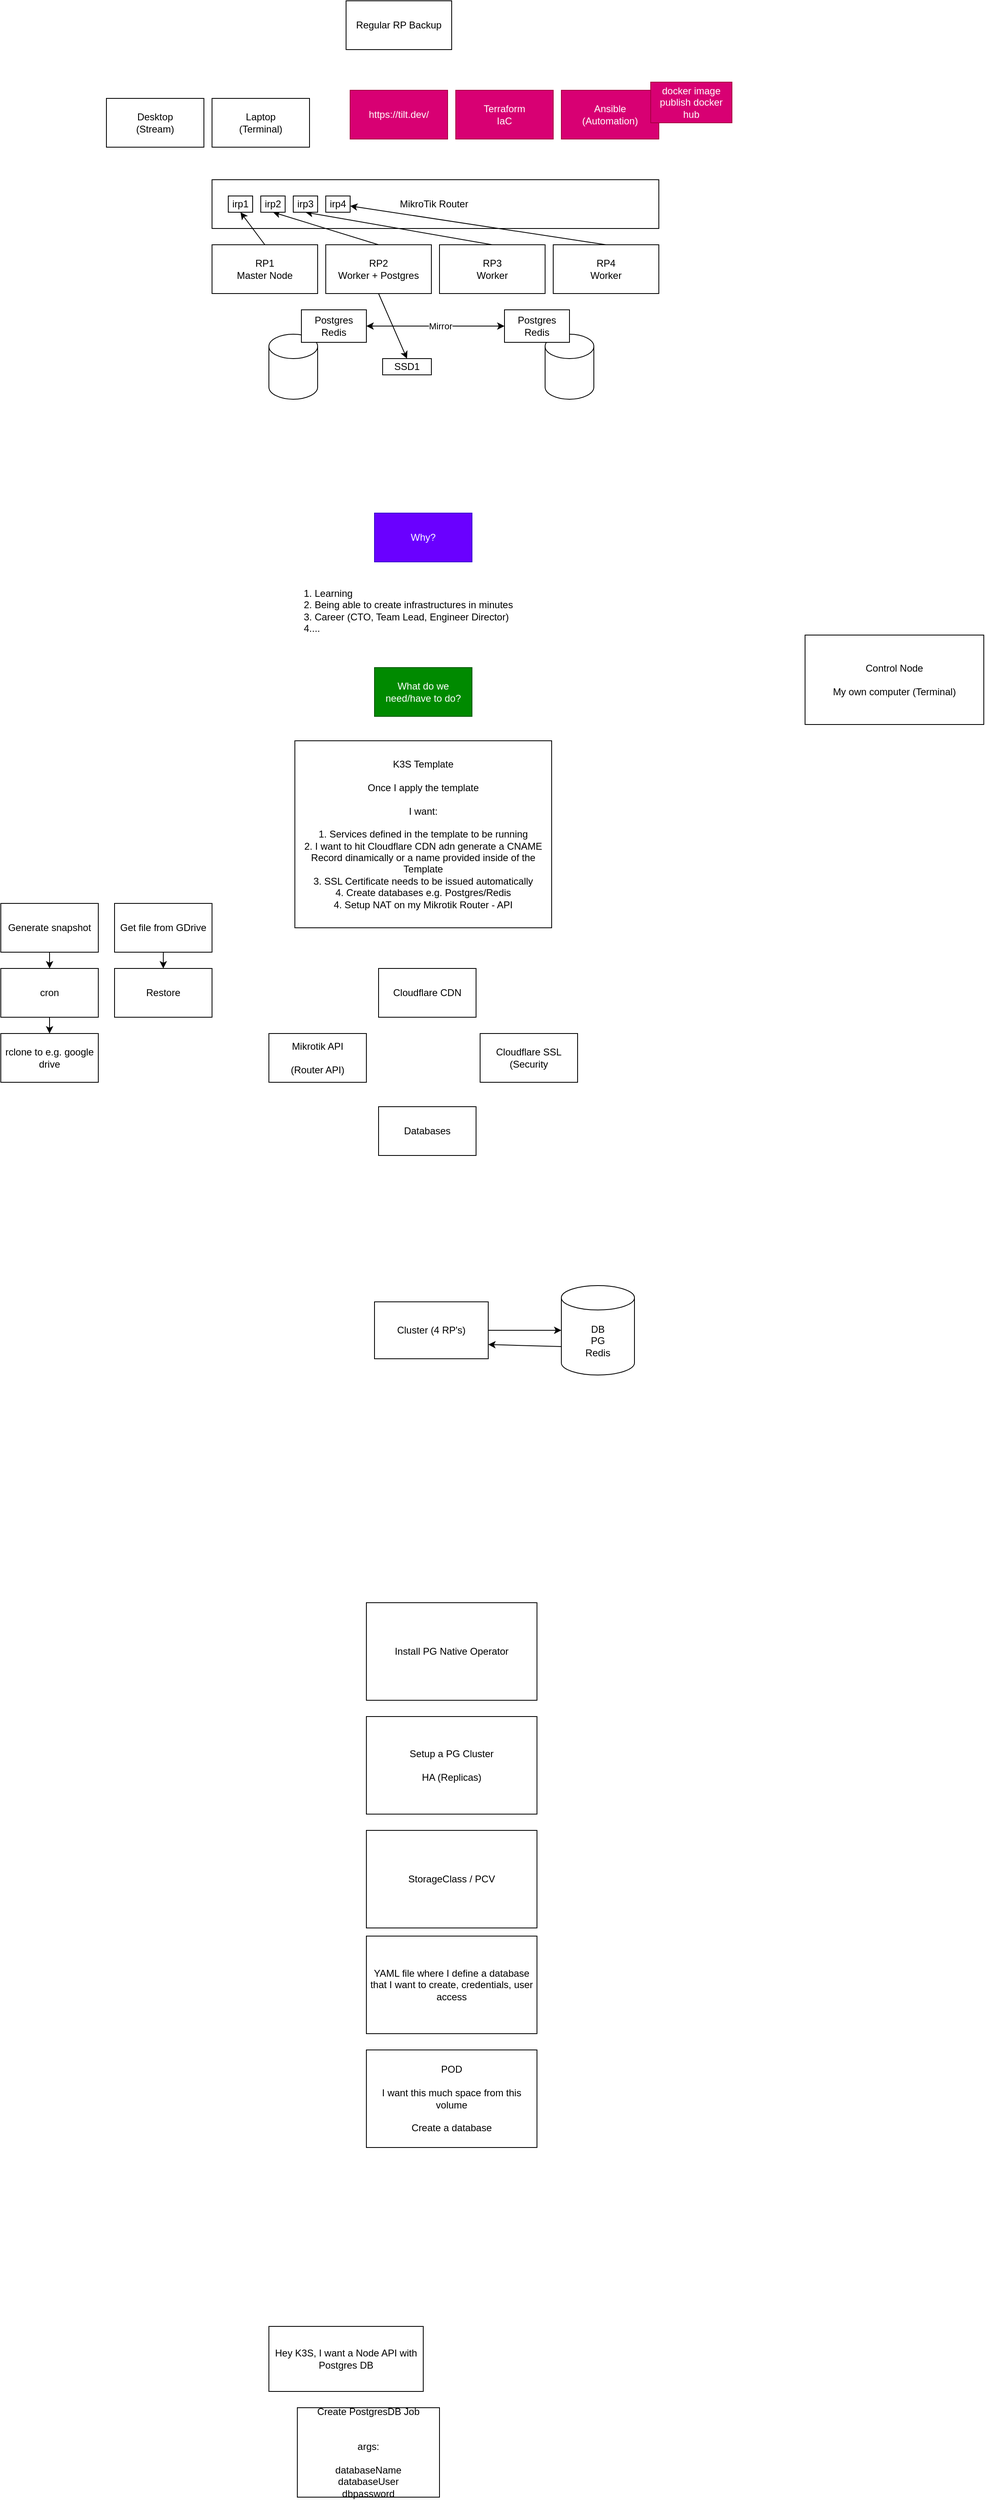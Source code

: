<mxfile>
    <diagram id="xSF78wGyMEVJKY8dEps5" name="Page-1">
        <mxGraphModel dx="1433" dy="1467" grid="1" gridSize="10" guides="1" tooltips="1" connect="1" arrows="1" fold="1" page="1" pageScale="1" pageWidth="850" pageHeight="1100" math="0" shadow="0">
            <root>
                <mxCell id="0"/>
                <mxCell id="1" parent="0"/>
                <mxCell id="2" value="MikroTik Router&amp;nbsp;" style="rounded=0;whiteSpace=wrap;html=1;" parent="1" vertex="1">
                    <mxGeometry x="140" y="130" width="550" height="60" as="geometry"/>
                </mxCell>
                <mxCell id="12" style="edgeStyle=none;html=1;exitX=0.5;exitY=0;exitDx=0;exitDy=0;entryX=0.5;entryY=1;entryDx=0;entryDy=0;" parent="1" source="3" target="7" edge="1">
                    <mxGeometry relative="1" as="geometry"/>
                </mxCell>
                <mxCell id="3" value="RP1&lt;br&gt;Master Node" style="rounded=0;whiteSpace=wrap;html=1;" parent="1" vertex="1">
                    <mxGeometry x="140" y="210" width="130" height="60" as="geometry"/>
                </mxCell>
                <mxCell id="13" style="edgeStyle=none;html=1;exitX=0.5;exitY=0;exitDx=0;exitDy=0;entryX=0.5;entryY=1;entryDx=0;entryDy=0;" parent="1" source="4" target="8" edge="1">
                    <mxGeometry relative="1" as="geometry"/>
                </mxCell>
                <mxCell id="45" style="edgeStyle=none;html=1;exitX=0.5;exitY=1;exitDx=0;exitDy=0;entryX=0.5;entryY=0;entryDx=0;entryDy=0;" parent="1" source="4" target="43" edge="1">
                    <mxGeometry relative="1" as="geometry"/>
                </mxCell>
                <mxCell id="4" value="RP2&lt;br&gt;Worker + Postgres" style="rounded=0;whiteSpace=wrap;html=1;" parent="1" vertex="1">
                    <mxGeometry x="280" y="210" width="130" height="60" as="geometry"/>
                </mxCell>
                <mxCell id="14" style="edgeStyle=none;html=1;exitX=0.5;exitY=0;exitDx=0;exitDy=0;entryX=0.5;entryY=1;entryDx=0;entryDy=0;" parent="1" source="5" target="9" edge="1">
                    <mxGeometry relative="1" as="geometry"/>
                </mxCell>
                <mxCell id="5" value="RP3&lt;br&gt;Worker" style="rounded=0;whiteSpace=wrap;html=1;" parent="1" vertex="1">
                    <mxGeometry x="420" y="210" width="130" height="60" as="geometry"/>
                </mxCell>
                <mxCell id="15" style="edgeStyle=none;html=1;exitX=0.5;exitY=0;exitDx=0;exitDy=0;" parent="1" source="6" target="10" edge="1">
                    <mxGeometry relative="1" as="geometry"/>
                </mxCell>
                <mxCell id="6" value="RP4&lt;br&gt;Worker" style="rounded=0;whiteSpace=wrap;html=1;" parent="1" vertex="1">
                    <mxGeometry x="560" y="210" width="130" height="60" as="geometry"/>
                </mxCell>
                <mxCell id="7" value="irp1" style="rounded=0;whiteSpace=wrap;html=1;" parent="1" vertex="1">
                    <mxGeometry x="160" y="150" width="30" height="20" as="geometry"/>
                </mxCell>
                <mxCell id="8" value="irp2" style="rounded=0;whiteSpace=wrap;html=1;" parent="1" vertex="1">
                    <mxGeometry x="200" y="150" width="30" height="20" as="geometry"/>
                </mxCell>
                <mxCell id="9" value="irp3" style="rounded=0;whiteSpace=wrap;html=1;" parent="1" vertex="1">
                    <mxGeometry x="240" y="150" width="30" height="20" as="geometry"/>
                </mxCell>
                <mxCell id="10" value="irp4" style="rounded=0;whiteSpace=wrap;html=1;" parent="1" vertex="1">
                    <mxGeometry x="280" y="150" width="30" height="20" as="geometry"/>
                </mxCell>
                <mxCell id="16" value="" style="shape=cylinder3;whiteSpace=wrap;html=1;boundedLbl=1;backgroundOutline=1;size=15;" parent="1" vertex="1">
                    <mxGeometry x="210" y="320" width="60" height="80" as="geometry"/>
                </mxCell>
                <mxCell id="17" value="" style="shape=cylinder3;whiteSpace=wrap;html=1;boundedLbl=1;backgroundOutline=1;size=15;" parent="1" vertex="1">
                    <mxGeometry x="550" y="320" width="60" height="80" as="geometry"/>
                </mxCell>
                <mxCell id="22" style="edgeStyle=none;html=1;entryX=0;entryY=0.5;entryDx=0;entryDy=0;startArrow=classic;startFill=1;endArrow=classic;endFill=1;" parent="1" source="18" target="20" edge="1">
                    <mxGeometry relative="1" as="geometry"/>
                </mxCell>
                <mxCell id="24" value="Mirror" style="edgeLabel;html=1;align=center;verticalAlign=middle;resizable=0;points=[];" parent="22" vertex="1" connectable="0">
                    <mxGeometry x="0.357" y="-1" relative="1" as="geometry">
                        <mxPoint x="-25" y="-1" as="offset"/>
                    </mxGeometry>
                </mxCell>
                <mxCell id="18" value="Postgres&lt;br&gt;Redis" style="rounded=0;whiteSpace=wrap;html=1;" parent="1" vertex="1">
                    <mxGeometry x="250" y="290" width="80" height="40" as="geometry"/>
                </mxCell>
                <mxCell id="20" value="Postgres&lt;br&gt;Redis" style="rounded=0;whiteSpace=wrap;html=1;" parent="1" vertex="1">
                    <mxGeometry x="500" y="290" width="80" height="40" as="geometry"/>
                </mxCell>
                <mxCell id="25" value="Ansible&lt;br&gt;(Automation)" style="rounded=0;whiteSpace=wrap;html=1;fillColor=#d80073;fontColor=#ffffff;strokeColor=#A50040;" parent="1" vertex="1">
                    <mxGeometry x="570" y="20" width="120" height="60" as="geometry"/>
                </mxCell>
                <mxCell id="26" value="Desktop&lt;br&gt;(Stream)" style="rounded=0;whiteSpace=wrap;html=1;" parent="1" vertex="1">
                    <mxGeometry x="10" y="30" width="120" height="60" as="geometry"/>
                </mxCell>
                <mxCell id="27" value="Laptop&lt;br&gt;(Terminal)" style="rounded=0;whiteSpace=wrap;html=1;" parent="1" vertex="1">
                    <mxGeometry x="140" y="30" width="120" height="60" as="geometry"/>
                </mxCell>
                <mxCell id="28" value="Why?" style="rounded=0;whiteSpace=wrap;html=1;fillColor=#6a00ff;fontColor=#ffffff;strokeColor=#3700CC;" parent="1" vertex="1">
                    <mxGeometry x="340" y="540" width="120" height="60" as="geometry"/>
                </mxCell>
                <mxCell id="29" value="1. Learning&lt;br&gt;2. Being able to create infrastructures in minutes&lt;br&gt;3. Career (CTO, Team Lead, Engineer Director)&lt;br&gt;4...." style="text;html=1;strokeColor=none;fillColor=none;align=left;verticalAlign=middle;whiteSpace=wrap;rounded=0;" parent="1" vertex="1">
                    <mxGeometry x="251.25" y="620" width="308.75" height="80" as="geometry"/>
                </mxCell>
                <mxCell id="30" value="What do we need/have to do?" style="rounded=0;whiteSpace=wrap;html=1;fillColor=#008a00;fontColor=#ffffff;strokeColor=#005700;" parent="1" vertex="1">
                    <mxGeometry x="340" y="730" width="120" height="60" as="geometry"/>
                </mxCell>
                <mxCell id="31" value="K3S Template&lt;br&gt;&lt;br&gt;Once I apply the template&lt;br&gt;&lt;br&gt;I want:&lt;br&gt;&lt;br&gt;1. Services defined in the template to be running&lt;br&gt;2. I want to hit Cloudflare CDN adn generate a CNAME Record dinamically or a name provided inside of the Template&lt;br&gt;3. SSL Certificate needs to be issued automatically&lt;br&gt;4. Create databases e.g. Postgres/Redis&lt;br&gt;4. Setup NAT on my Mikrotik Router - API" style="rounded=0;whiteSpace=wrap;html=1;" parent="1" vertex="1">
                    <mxGeometry x="241.96" y="820" width="316.09" height="230" as="geometry"/>
                </mxCell>
                <mxCell id="32" value="Cloudflare CDN" style="rounded=0;whiteSpace=wrap;html=1;" parent="1" vertex="1">
                    <mxGeometry x="345" y="1100" width="120" height="60" as="geometry"/>
                </mxCell>
                <mxCell id="33" value="Cloudflare SSL (Security" style="rounded=0;whiteSpace=wrap;html=1;" parent="1" vertex="1">
                    <mxGeometry x="470" y="1180" width="120" height="60" as="geometry"/>
                </mxCell>
                <mxCell id="34" value="Mikrotik API&lt;br&gt;&lt;br&gt;(Router API)" style="rounded=0;whiteSpace=wrap;html=1;" parent="1" vertex="1">
                    <mxGeometry x="210" y="1180" width="120" height="60" as="geometry"/>
                </mxCell>
                <mxCell id="35" value="Databases" style="rounded=0;whiteSpace=wrap;html=1;" parent="1" vertex="1">
                    <mxGeometry x="345" y="1270" width="120" height="60" as="geometry"/>
                </mxCell>
                <mxCell id="36" value="Terraform&lt;br&gt;IaC" style="rounded=0;whiteSpace=wrap;html=1;fillColor=#d80073;fontColor=#ffffff;strokeColor=#A50040;" parent="1" vertex="1">
                    <mxGeometry x="440" y="20" width="120" height="60" as="geometry"/>
                </mxCell>
                <mxCell id="37" value="docker image&lt;br&gt;publish docker hub" style="rounded=0;whiteSpace=wrap;html=1;fillColor=#d80073;fontColor=#ffffff;strokeColor=#A50040;" parent="1" vertex="1">
                    <mxGeometry x="680" y="10" width="100" height="50" as="geometry"/>
                </mxCell>
                <mxCell id="40" value="https://tilt.dev/" style="rounded=0;whiteSpace=wrap;html=1;fillColor=#d80073;fontColor=#ffffff;strokeColor=#A50040;" parent="1" vertex="1">
                    <mxGeometry x="310" y="20" width="120" height="60" as="geometry"/>
                </mxCell>
                <mxCell id="41" value="Control Node&lt;br&gt;&lt;br&gt;My own computer (Terminal)" style="rounded=0;whiteSpace=wrap;html=1;" parent="1" vertex="1">
                    <mxGeometry x="870" y="690" width="220" height="110" as="geometry"/>
                </mxCell>
                <mxCell id="43" value="SSD1" style="rounded=0;whiteSpace=wrap;html=1;" parent="1" vertex="1">
                    <mxGeometry x="350" y="350" width="60" height="20" as="geometry"/>
                </mxCell>
                <mxCell id="47" value="Regular RP Backup" style="rounded=0;whiteSpace=wrap;html=1;" parent="1" vertex="1">
                    <mxGeometry x="305" y="-90" width="130" height="60" as="geometry"/>
                </mxCell>
                <mxCell id="55" style="edgeStyle=none;html=1;" parent="1" source="53" target="54" edge="1">
                    <mxGeometry relative="1" as="geometry"/>
                </mxCell>
                <mxCell id="53" value="Cluster (4 RP's)" style="rounded=0;whiteSpace=wrap;html=1;" parent="1" vertex="1">
                    <mxGeometry x="340" y="1510" width="140" height="70" as="geometry"/>
                </mxCell>
                <mxCell id="56" style="edgeStyle=none;html=1;exitX=0;exitY=0;exitDx=0;exitDy=75;exitPerimeter=0;entryX=1;entryY=0.75;entryDx=0;entryDy=0;" parent="1" source="54" target="53" edge="1">
                    <mxGeometry relative="1" as="geometry"/>
                </mxCell>
                <mxCell id="54" value="DB&lt;br&gt;PG&lt;br&gt;Redis" style="shape=cylinder3;whiteSpace=wrap;html=1;boundedLbl=1;backgroundOutline=1;size=15;" parent="1" vertex="1">
                    <mxGeometry x="570" y="1490" width="90" height="110" as="geometry"/>
                </mxCell>
                <mxCell id="57" value="Install PG Native Operator" style="rounded=0;whiteSpace=wrap;html=1;" parent="1" vertex="1">
                    <mxGeometry x="330" y="1880" width="210" height="120" as="geometry"/>
                </mxCell>
                <mxCell id="58" value="Setup a PG Cluster&lt;br&gt;&lt;br&gt;HA (Replicas)" style="rounded=0;whiteSpace=wrap;html=1;" parent="1" vertex="1">
                    <mxGeometry x="330" y="2020" width="210" height="120" as="geometry"/>
                </mxCell>
                <mxCell id="59" value="StorageClass / PCV" style="rounded=0;whiteSpace=wrap;html=1;" parent="1" vertex="1">
                    <mxGeometry x="330" y="2160" width="210" height="120" as="geometry"/>
                </mxCell>
                <mxCell id="60" value="POD&lt;br&gt;&lt;br&gt;I want this much space from this volume&lt;br&gt;&lt;br&gt;Create a database" style="rounded=0;whiteSpace=wrap;html=1;" parent="1" vertex="1">
                    <mxGeometry x="330" y="2430" width="210" height="120" as="geometry"/>
                </mxCell>
                <mxCell id="61" value="YAML file where I define a database that I want to create, credentials, user access" style="rounded=0;whiteSpace=wrap;html=1;" parent="1" vertex="1">
                    <mxGeometry x="330" y="2290" width="210" height="120" as="geometry"/>
                </mxCell>
                <mxCell id="62" value="Hey K3S, I want a Node API with Postgres DB" style="rounded=0;whiteSpace=wrap;html=1;" parent="1" vertex="1">
                    <mxGeometry x="210" y="2770" width="190" height="80" as="geometry"/>
                </mxCell>
                <mxCell id="63" value="Create PostgresDB Job&lt;br&gt;&lt;br&gt;&lt;br&gt;args:&lt;br&gt;&lt;br&gt;databaseName&lt;br&gt;databaseUser&lt;br&gt;dbpassword" style="rounded=0;whiteSpace=wrap;html=1;" parent="1" vertex="1">
                    <mxGeometry x="245" y="2870" width="175" height="110" as="geometry"/>
                </mxCell>
                <mxCell id="68" style="edgeStyle=none;html=1;" edge="1" parent="1" source="64" target="67">
                    <mxGeometry relative="1" as="geometry"/>
                </mxCell>
                <mxCell id="64" value="Generate snapshot" style="rounded=0;whiteSpace=wrap;html=1;" vertex="1" parent="1">
                    <mxGeometry x="-120" y="1020" width="120" height="60" as="geometry"/>
                </mxCell>
                <mxCell id="65" value="rclone to e.g. google drive" style="whiteSpace=wrap;html=1;rounded=0;" vertex="1" parent="1">
                    <mxGeometry x="-120" y="1180" width="120" height="60" as="geometry"/>
                </mxCell>
                <mxCell id="69" style="edgeStyle=none;html=1;entryX=0.5;entryY=0;entryDx=0;entryDy=0;" edge="1" parent="1" source="67" target="65">
                    <mxGeometry relative="1" as="geometry"/>
                </mxCell>
                <mxCell id="67" value="cron" style="rounded=0;whiteSpace=wrap;html=1;" vertex="1" parent="1">
                    <mxGeometry x="-120" y="1100" width="120" height="60" as="geometry"/>
                </mxCell>
                <mxCell id="72" value="" style="edgeStyle=none;html=1;" edge="1" parent="1" source="70" target="71">
                    <mxGeometry relative="1" as="geometry"/>
                </mxCell>
                <mxCell id="70" value="Get file from GDrive" style="whiteSpace=wrap;html=1;rounded=0;" vertex="1" parent="1">
                    <mxGeometry x="20" y="1020" width="120" height="60" as="geometry"/>
                </mxCell>
                <mxCell id="71" value="Restore" style="whiteSpace=wrap;html=1;rounded=0;" vertex="1" parent="1">
                    <mxGeometry x="20" y="1100" width="120" height="60" as="geometry"/>
                </mxCell>
            </root>
        </mxGraphModel>
    </diagram>
</mxfile>